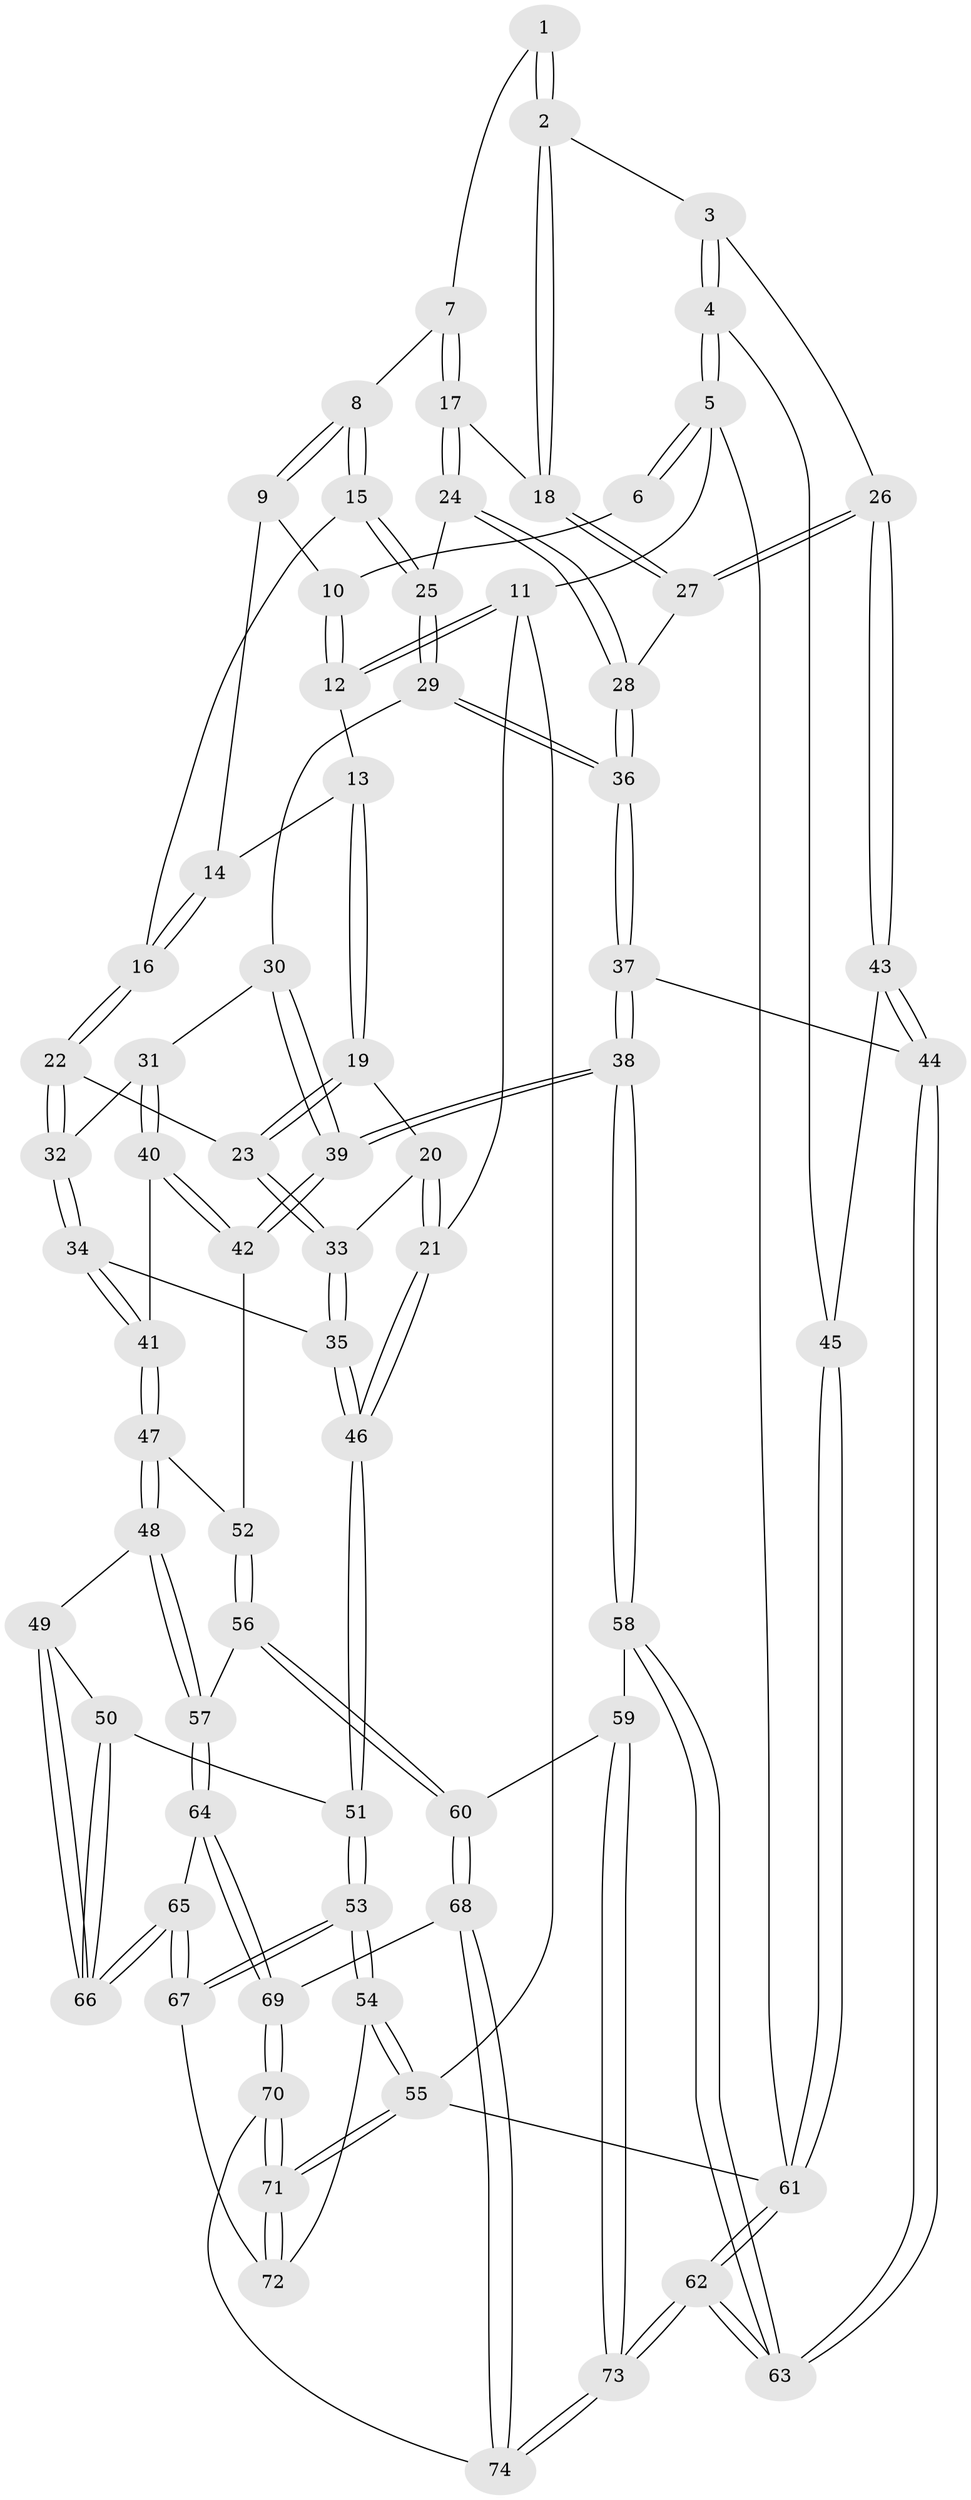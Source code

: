 // coarse degree distribution, {2: 0.09433962264150944, 3: 0.7169811320754716, 4: 0.09433962264150944, 6: 0.05660377358490566, 5: 0.03773584905660377}
// Generated by graph-tools (version 1.1) at 2025/54/03/04/25 22:54:13]
// undirected, 74 vertices, 182 edges
graph export_dot {
  node [color=gray90,style=filled];
  1 [pos="+0.6421604337093637+0"];
  2 [pos="+0.7810074045978388+0.15675663725670563"];
  3 [pos="+0.9208134654001117+0.13534306639512886"];
  4 [pos="+1+0"];
  5 [pos="+1+0"];
  6 [pos="+0.6388829415057655+0"];
  7 [pos="+0.6555040919866444+0.13931690263455213"];
  8 [pos="+0.5654515847817398+0.13198023844569584"];
  9 [pos="+0.5420930515476206+0.03092853592546429"];
  10 [pos="+0.5925257821200016+0"];
  11 [pos="+0+0"];
  12 [pos="+0.1696649670758065+0"];
  13 [pos="+0.23460719325732232+0.0032085468431380148"];
  14 [pos="+0.3973476693090583+0.10497882859077289"];
  15 [pos="+0.5211594685463664+0.2069783035874688"];
  16 [pos="+0.43488214775109046+0.18258544844755242"];
  17 [pos="+0.7378705137523865+0.171166705242873"];
  18 [pos="+0.7725215639813557+0.1641286704682543"];
  19 [pos="+0.21755709411318996+0.1420839628007489"];
  20 [pos="+0.12568591355213604+0.21936090238441422"];
  21 [pos="+0+0.3244945818455826"];
  22 [pos="+0.32599997415276805+0.28159515246713834"];
  23 [pos="+0.31083567594263856+0.28118232711209357"];
  24 [pos="+0.6253069161676261+0.2872612049080187"];
  25 [pos="+0.5548923344626726+0.3007183566946114"];
  26 [pos="+0.9166722615301711+0.3631106556564283"];
  27 [pos="+0.7854219416528129+0.3488245718453328"];
  28 [pos="+0.7536872954745463+0.3735901378519131"];
  29 [pos="+0.55208532781934+0.3066440667332507"];
  30 [pos="+0.5455163742135274+0.3180073241243891"];
  31 [pos="+0.42897102930359654+0.35513791186104"];
  32 [pos="+0.4216232197198378+0.35013655190720655"];
  33 [pos="+0.22078303046888717+0.40214523914298783"];
  34 [pos="+0.2397369532852349+0.45392918070627497"];
  35 [pos="+0.2114575274244388+0.4268852991881598"];
  36 [pos="+0.730950179553478+0.436550104013391"];
  37 [pos="+0.6833266040979865+0.6274075362898238"];
  38 [pos="+0.6434335741795655+0.6484130460461971"];
  39 [pos="+0.6179915384411357+0.6288416812746145"];
  40 [pos="+0.4053347666482149+0.4648843130795714"];
  41 [pos="+0.24981589369250676+0.46389669264459604"];
  42 [pos="+0.5074157491162302+0.5930157118235736"];
  43 [pos="+1+0.509390749069075"];
  44 [pos="+0.8610672085185946+0.6124088106830716"];
  45 [pos="+1+0.5091925123956133"];
  46 [pos="+0+0.4950269635865568"];
  47 [pos="+0.2747456919324032+0.6091942399961232"];
  48 [pos="+0.22532462239544784+0.672612272279863"];
  49 [pos="+0.17893241202748808+0.6697518746804091"];
  50 [pos="+0+0.5843160244145331"];
  51 [pos="+0+0.5543708814872755"];
  52 [pos="+0.41919520976619945+0.6141503857044521"];
  53 [pos="+0+0.7694771921128915"];
  54 [pos="+0+0.9106255771314651"];
  55 [pos="+0+1"];
  56 [pos="+0.32105501251075885+0.7802755631828994"];
  57 [pos="+0.28121307131193163+0.7839479192464482"];
  58 [pos="+0.6359994850612645+0.6935969309576424"];
  59 [pos="+0.5886899318751206+0.7633909480690901"];
  60 [pos="+0.5085262826514264+0.8213158074211105"];
  61 [pos="+1+1"];
  62 [pos="+1+1"];
  63 [pos="+1+1"];
  64 [pos="+0.26297707726023095+0.8221599990145471"];
  65 [pos="+0.13087238898376116+0.8567283794725506"];
  66 [pos="+0.121593070344082+0.8337646321526118"];
  67 [pos="+0.13068753598019375+0.8570683076726946"];
  68 [pos="+0.4695149202462129+0.9050496117766541"];
  69 [pos="+0.28569313884916603+0.9056097285036081"];
  70 [pos="+0.21274823516694757+1"];
  71 [pos="+0.2037099105463842+1"];
  72 [pos="+0.1156099803409492+0.9012410538879898"];
  73 [pos="+0.717132077350227+1"];
  74 [pos="+0.4417500472905875+1"];
  1 -- 2;
  1 -- 2;
  1 -- 7;
  2 -- 3;
  2 -- 18;
  2 -- 18;
  3 -- 4;
  3 -- 4;
  3 -- 26;
  4 -- 5;
  4 -- 5;
  4 -- 45;
  5 -- 6;
  5 -- 6;
  5 -- 11;
  5 -- 61;
  6 -- 10;
  7 -- 8;
  7 -- 17;
  7 -- 17;
  8 -- 9;
  8 -- 9;
  8 -- 15;
  8 -- 15;
  9 -- 10;
  9 -- 14;
  10 -- 12;
  10 -- 12;
  11 -- 12;
  11 -- 12;
  11 -- 21;
  11 -- 55;
  12 -- 13;
  13 -- 14;
  13 -- 19;
  13 -- 19;
  14 -- 16;
  14 -- 16;
  15 -- 16;
  15 -- 25;
  15 -- 25;
  16 -- 22;
  16 -- 22;
  17 -- 18;
  17 -- 24;
  17 -- 24;
  18 -- 27;
  18 -- 27;
  19 -- 20;
  19 -- 23;
  19 -- 23;
  20 -- 21;
  20 -- 21;
  20 -- 33;
  21 -- 46;
  21 -- 46;
  22 -- 23;
  22 -- 32;
  22 -- 32;
  23 -- 33;
  23 -- 33;
  24 -- 25;
  24 -- 28;
  24 -- 28;
  25 -- 29;
  25 -- 29;
  26 -- 27;
  26 -- 27;
  26 -- 43;
  26 -- 43;
  27 -- 28;
  28 -- 36;
  28 -- 36;
  29 -- 30;
  29 -- 36;
  29 -- 36;
  30 -- 31;
  30 -- 39;
  30 -- 39;
  31 -- 32;
  31 -- 40;
  31 -- 40;
  32 -- 34;
  32 -- 34;
  33 -- 35;
  33 -- 35;
  34 -- 35;
  34 -- 41;
  34 -- 41;
  35 -- 46;
  35 -- 46;
  36 -- 37;
  36 -- 37;
  37 -- 38;
  37 -- 38;
  37 -- 44;
  38 -- 39;
  38 -- 39;
  38 -- 58;
  38 -- 58;
  39 -- 42;
  39 -- 42;
  40 -- 41;
  40 -- 42;
  40 -- 42;
  41 -- 47;
  41 -- 47;
  42 -- 52;
  43 -- 44;
  43 -- 44;
  43 -- 45;
  44 -- 63;
  44 -- 63;
  45 -- 61;
  45 -- 61;
  46 -- 51;
  46 -- 51;
  47 -- 48;
  47 -- 48;
  47 -- 52;
  48 -- 49;
  48 -- 57;
  48 -- 57;
  49 -- 50;
  49 -- 66;
  49 -- 66;
  50 -- 51;
  50 -- 66;
  50 -- 66;
  51 -- 53;
  51 -- 53;
  52 -- 56;
  52 -- 56;
  53 -- 54;
  53 -- 54;
  53 -- 67;
  53 -- 67;
  54 -- 55;
  54 -- 55;
  54 -- 72;
  55 -- 71;
  55 -- 71;
  55 -- 61;
  56 -- 57;
  56 -- 60;
  56 -- 60;
  57 -- 64;
  57 -- 64;
  58 -- 59;
  58 -- 63;
  58 -- 63;
  59 -- 60;
  59 -- 73;
  59 -- 73;
  60 -- 68;
  60 -- 68;
  61 -- 62;
  61 -- 62;
  62 -- 63;
  62 -- 63;
  62 -- 73;
  62 -- 73;
  64 -- 65;
  64 -- 69;
  64 -- 69;
  65 -- 66;
  65 -- 66;
  65 -- 67;
  65 -- 67;
  67 -- 72;
  68 -- 69;
  68 -- 74;
  68 -- 74;
  69 -- 70;
  69 -- 70;
  70 -- 71;
  70 -- 71;
  70 -- 74;
  71 -- 72;
  71 -- 72;
  73 -- 74;
  73 -- 74;
}
